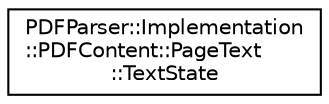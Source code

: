 digraph "类继承关系图"
{
  edge [fontname="Helvetica",fontsize="10",labelfontname="Helvetica",labelfontsize="10"];
  node [fontname="Helvetica",fontsize="10",shape=record];
  rankdir="LR";
  Node0 [label="PDFParser::Implementation\l::PDFContent::PageText\l::TextState",height=0.2,width=0.4,color="black", fillcolor="white", style="filled",URL="$struct_p_d_f_parser_1_1_implementation_1_1_p_d_f_content_1_1_page_text_1_1_text_state.html"];
}
